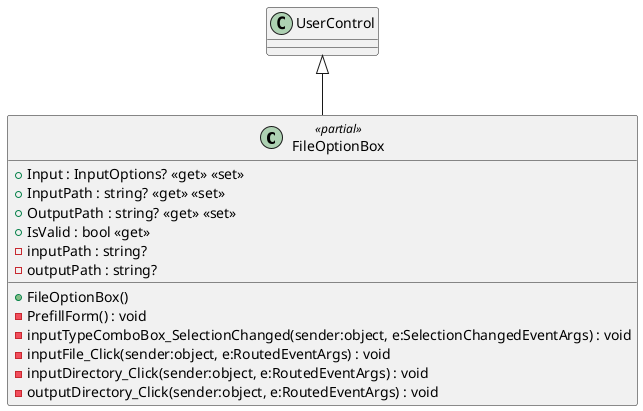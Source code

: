 @startuml
class FileOptionBox <<partial>> {
    + Input : InputOptions? <<get>> <<set>>
    + InputPath : string? <<get>> <<set>>
    + OutputPath : string? <<get>> <<set>>
    + IsValid : bool <<get>>
    - inputPath : string?
    - outputPath : string?
    + FileOptionBox()
    - PrefillForm() : void
    - inputTypeComboBox_SelectionChanged(sender:object, e:SelectionChangedEventArgs) : void
    - inputFile_Click(sender:object, e:RoutedEventArgs) : void
    - inputDirectory_Click(sender:object, e:RoutedEventArgs) : void
    - outputDirectory_Click(sender:object, e:RoutedEventArgs) : void
}
UserControl <|-- FileOptionBox
@enduml
